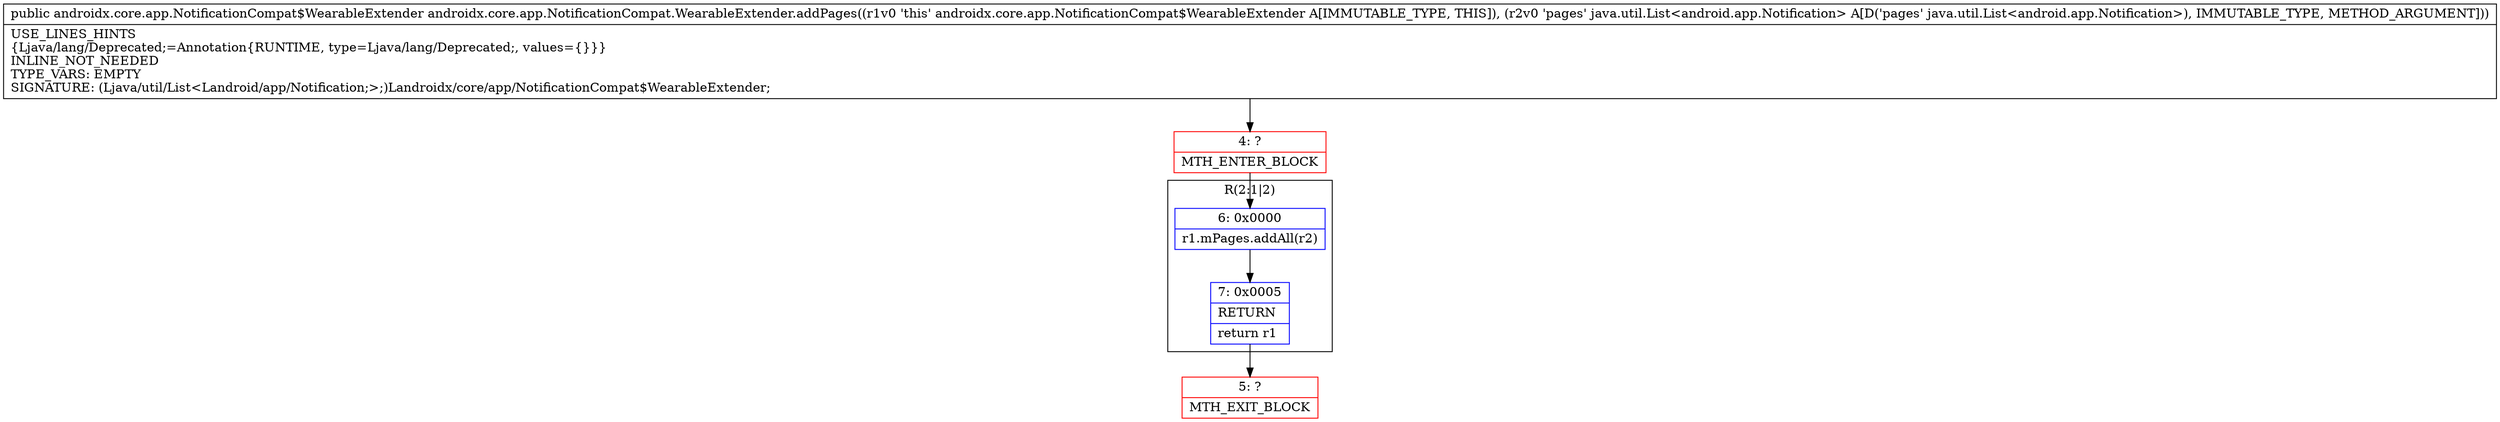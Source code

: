 digraph "CFG forandroidx.core.app.NotificationCompat.WearableExtender.addPages(Ljava\/util\/List;)Landroidx\/core\/app\/NotificationCompat$WearableExtender;" {
subgraph cluster_Region_1638612976 {
label = "R(2:1|2)";
node [shape=record,color=blue];
Node_6 [shape=record,label="{6\:\ 0x0000|r1.mPages.addAll(r2)\l}"];
Node_7 [shape=record,label="{7\:\ 0x0005|RETURN\l|return r1\l}"];
}
Node_4 [shape=record,color=red,label="{4\:\ ?|MTH_ENTER_BLOCK\l}"];
Node_5 [shape=record,color=red,label="{5\:\ ?|MTH_EXIT_BLOCK\l}"];
MethodNode[shape=record,label="{public androidx.core.app.NotificationCompat$WearableExtender androidx.core.app.NotificationCompat.WearableExtender.addPages((r1v0 'this' androidx.core.app.NotificationCompat$WearableExtender A[IMMUTABLE_TYPE, THIS]), (r2v0 'pages' java.util.List\<android.app.Notification\> A[D('pages' java.util.List\<android.app.Notification\>), IMMUTABLE_TYPE, METHOD_ARGUMENT]))  | USE_LINES_HINTS\l\{Ljava\/lang\/Deprecated;=Annotation\{RUNTIME, type=Ljava\/lang\/Deprecated;, values=\{\}\}\}\lINLINE_NOT_NEEDED\lTYPE_VARS: EMPTY\lSIGNATURE: (Ljava\/util\/List\<Landroid\/app\/Notification;\>;)Landroidx\/core\/app\/NotificationCompat$WearableExtender;\l}"];
MethodNode -> Node_4;Node_6 -> Node_7;
Node_7 -> Node_5;
Node_4 -> Node_6;
}

